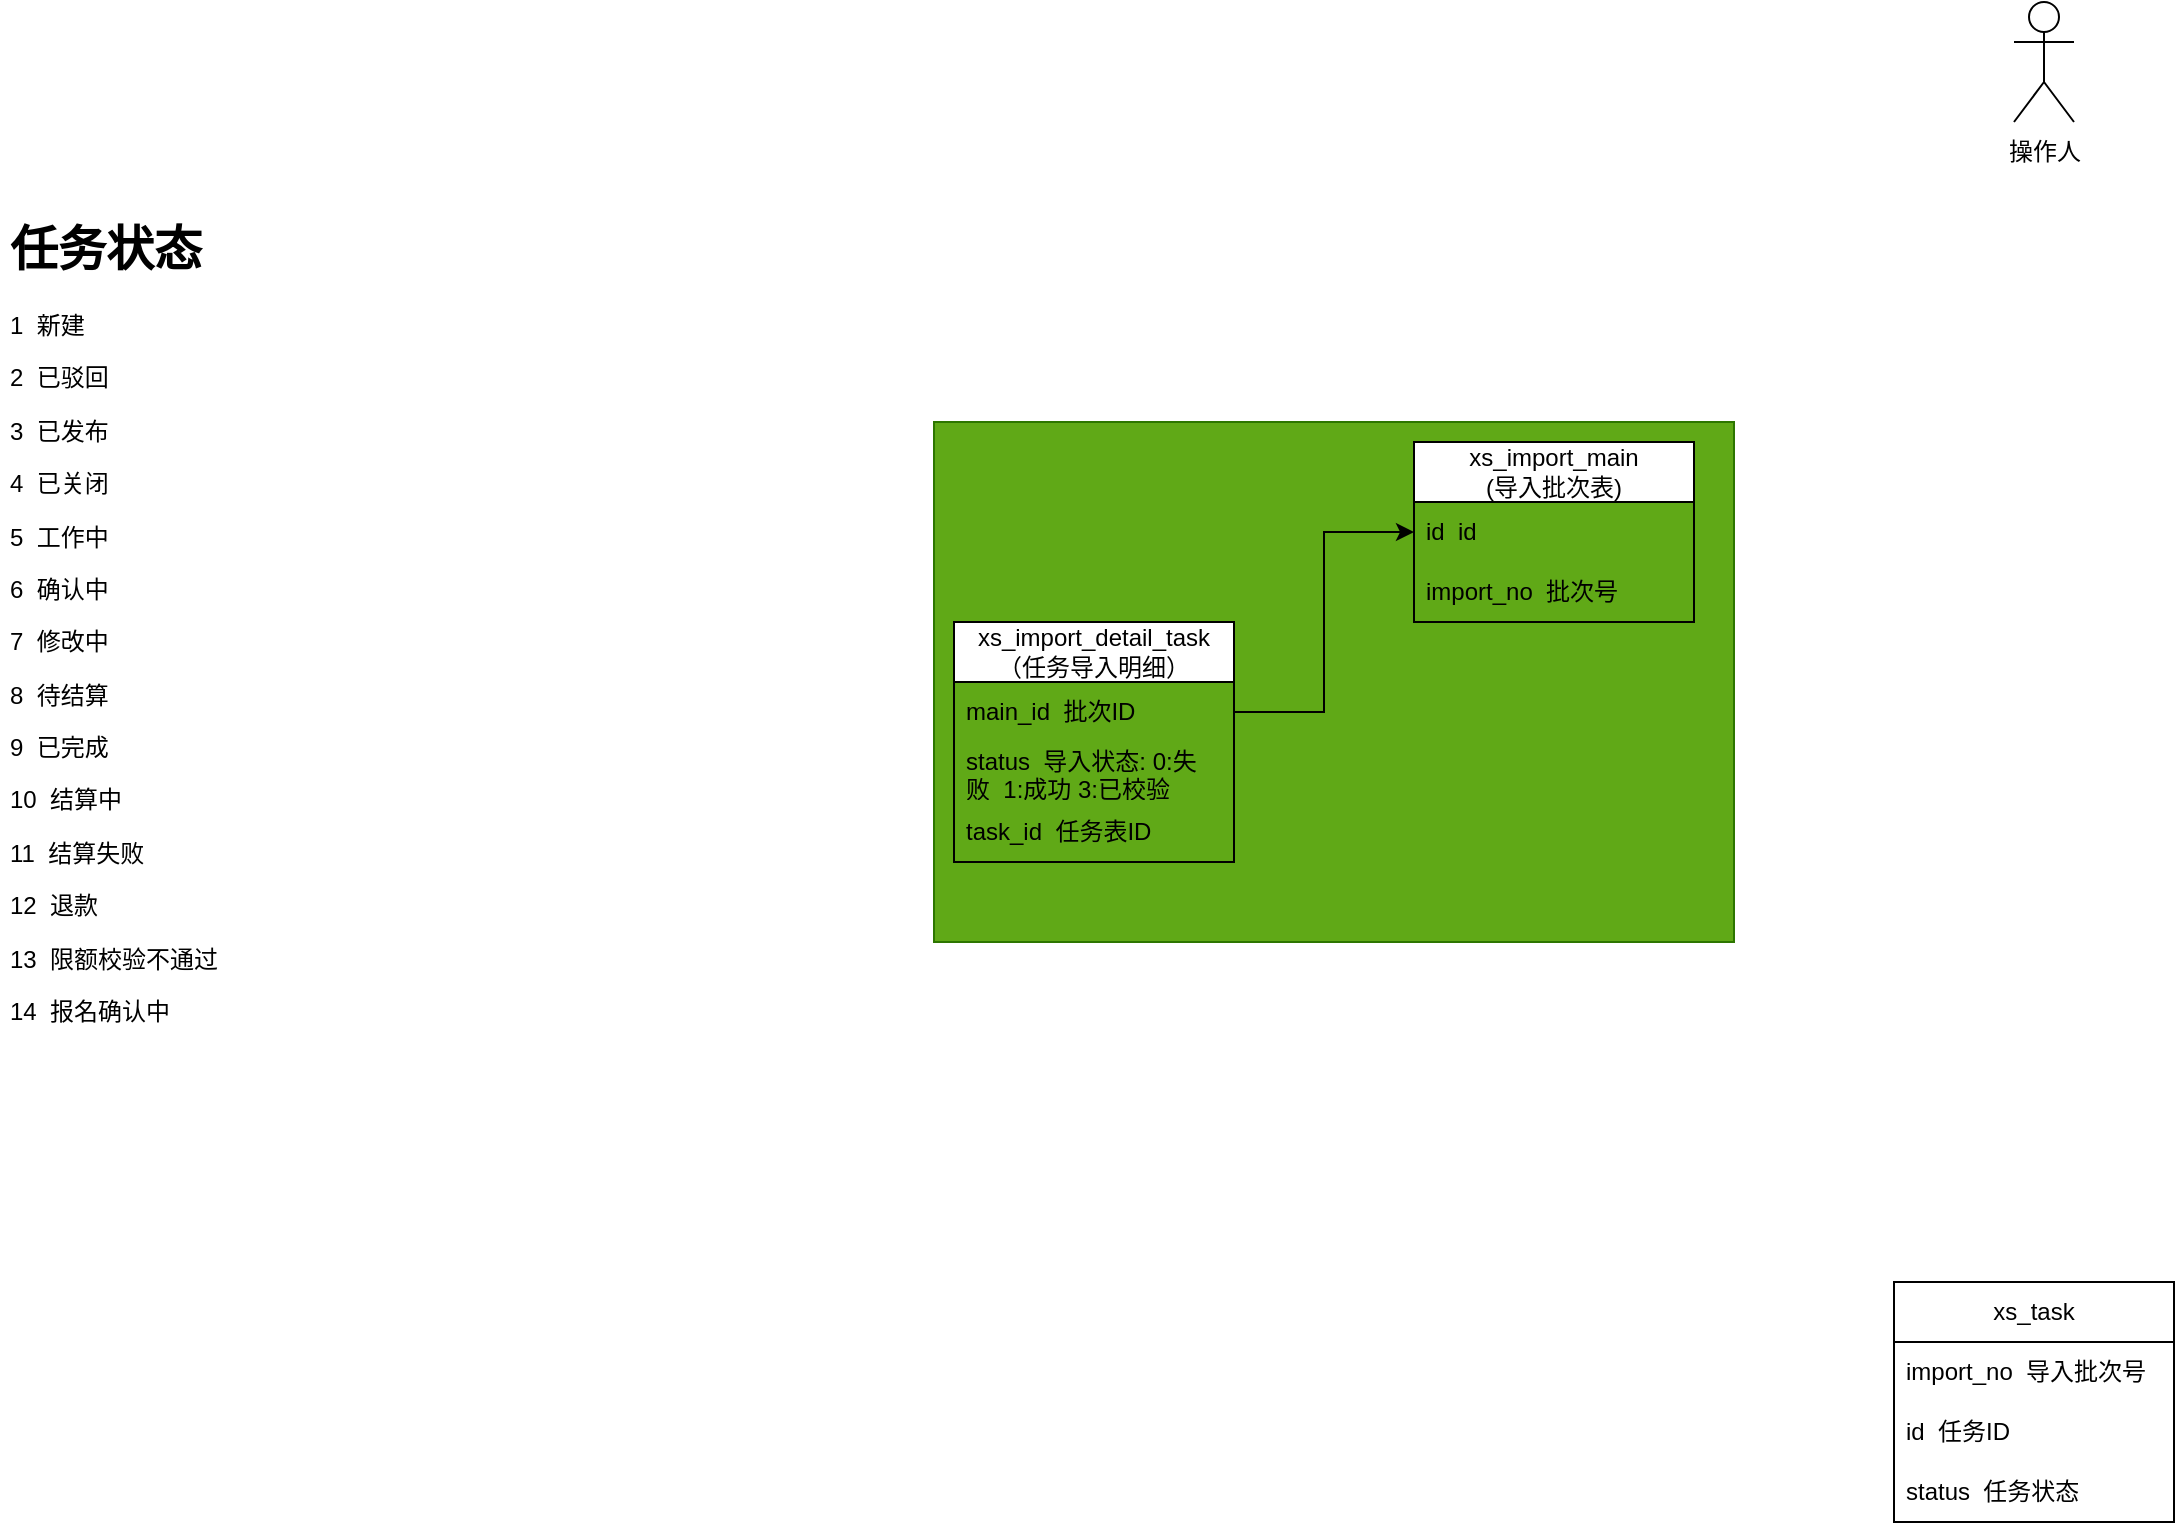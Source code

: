 <mxfile version="21.2.7" type="github">
  <diagram name="Page-1" id="L4oFwQnHnxXDa5KQEsco">
    <mxGraphModel dx="1521" dy="609" grid="1" gridSize="10" guides="1" tooltips="1" connect="1" arrows="1" fold="1" page="1" pageScale="1" pageWidth="827" pageHeight="1169" math="0" shadow="0">
      <root>
        <mxCell id="0" />
        <mxCell id="1" parent="0" />
        <mxCell id="G5U4XLj0ak2euyrZSOL5-16" value="" style="rounded=0;whiteSpace=wrap;html=1;fontFamily=Helvetica;fontSize=12;fontColor=#ffffff;fillColor=#60a917;strokeColor=#2D7600;" vertex="1" parent="1">
          <mxGeometry x="-360" y="480" width="400" height="260" as="geometry" />
        </mxCell>
        <mxCell id="QwuMo5GcAeYBLA61mWHY-2" value="" style="shape=umlActor;verticalLabelPosition=bottom;verticalAlign=top;html=1;outlineConnect=0;" parent="1" vertex="1">
          <mxGeometry x="180" y="270" width="30" height="60" as="geometry" />
        </mxCell>
        <mxCell id="QwuMo5GcAeYBLA61mWHY-5" value="操作人" style="text;html=1;align=center;verticalAlign=middle;resizable=0;points=[];autosize=1;strokeColor=none;fillColor=none;" parent="1" vertex="1">
          <mxGeometry x="165" y="330" width="60" height="30" as="geometry" />
        </mxCell>
        <mxCell id="oclAlv4NR0kIBgLVY2b7-2" value="xs_import_main&lt;br&gt;(导入批次表)" style="swimlane;fontStyle=0;childLayout=stackLayout;horizontal=1;startSize=30;horizontalStack=0;resizeParent=1;resizeParentMax=0;resizeLast=0;collapsible=1;marginBottom=0;whiteSpace=wrap;html=1;" parent="1" vertex="1">
          <mxGeometry x="-120" y="490" width="140" height="90" as="geometry" />
        </mxCell>
        <mxCell id="G5U4XLj0ak2euyrZSOL5-3" value="id&amp;nbsp; id" style="text;strokeColor=none;fillColor=none;align=left;verticalAlign=middle;spacingLeft=4;spacingRight=4;overflow=hidden;points=[[0,0.5],[1,0.5]];portConstraint=eastwest;rotatable=0;whiteSpace=wrap;html=1;" vertex="1" parent="oclAlv4NR0kIBgLVY2b7-2">
          <mxGeometry y="30" width="140" height="30" as="geometry" />
        </mxCell>
        <mxCell id="oclAlv4NR0kIBgLVY2b7-3" value="import_no&amp;nbsp;&amp;nbsp;批次号" style="text;strokeColor=none;fillColor=none;align=left;verticalAlign=middle;spacingLeft=4;spacingRight=4;overflow=hidden;points=[[0,0.5],[1,0.5]];portConstraint=eastwest;rotatable=0;whiteSpace=wrap;html=1;" parent="oclAlv4NR0kIBgLVY2b7-2" vertex="1">
          <mxGeometry y="60" width="140" height="30" as="geometry" />
        </mxCell>
        <mxCell id="oclAlv4NR0kIBgLVY2b7-6" value="xs_import_detail_task（任务导入明细）" style="swimlane;fontStyle=0;childLayout=stackLayout;horizontal=1;startSize=30;horizontalStack=0;resizeParent=1;resizeParentMax=0;resizeLast=0;collapsible=1;marginBottom=0;whiteSpace=wrap;html=1;" parent="1" vertex="1">
          <mxGeometry x="-350" y="580" width="140" height="120" as="geometry" />
        </mxCell>
        <mxCell id="G5U4XLj0ak2euyrZSOL5-5" value="main_id&amp;nbsp; 批次ID" style="text;strokeColor=none;fillColor=none;align=left;verticalAlign=middle;spacingLeft=4;spacingRight=4;overflow=hidden;points=[[0,0.5],[1,0.5]];portConstraint=eastwest;rotatable=0;whiteSpace=wrap;html=1;" vertex="1" parent="oclAlv4NR0kIBgLVY2b7-6">
          <mxGeometry y="30" width="140" height="30" as="geometry" />
        </mxCell>
        <mxCell id="G5U4XLj0ak2euyrZSOL5-7" value="status&amp;nbsp;&amp;nbsp;导入状态: 0:失败&amp;nbsp; 1:成功 3:已校验" style="text;strokeColor=none;fillColor=none;align=left;verticalAlign=middle;spacingLeft=4;spacingRight=4;overflow=hidden;points=[[0,0.5],[1,0.5]];portConstraint=eastwest;rotatable=0;whiteSpace=wrap;html=1;" vertex="1" parent="oclAlv4NR0kIBgLVY2b7-6">
          <mxGeometry y="60" width="140" height="30" as="geometry" />
        </mxCell>
        <mxCell id="oclAlv4NR0kIBgLVY2b7-7" value="task_id&amp;nbsp; 任务表ID" style="text;strokeColor=none;fillColor=none;align=left;verticalAlign=middle;spacingLeft=4;spacingRight=4;overflow=hidden;points=[[0,0.5],[1,0.5]];portConstraint=eastwest;rotatable=0;whiteSpace=wrap;html=1;" parent="oclAlv4NR0kIBgLVY2b7-6" vertex="1">
          <mxGeometry y="90" width="140" height="30" as="geometry" />
        </mxCell>
        <mxCell id="G5U4XLj0ak2euyrZSOL5-6" style="edgeStyle=orthogonalEdgeStyle;rounded=0;orthogonalLoop=1;jettySize=auto;html=1;entryX=0;entryY=0.5;entryDx=0;entryDy=0;fontFamily=Helvetica;fontSize=12;fontColor=default;" edge="1" parent="1" source="G5U4XLj0ak2euyrZSOL5-5" target="G5U4XLj0ak2euyrZSOL5-3">
          <mxGeometry relative="1" as="geometry" />
        </mxCell>
        <mxCell id="G5U4XLj0ak2euyrZSOL5-8" value="xs_task" style="swimlane;fontStyle=0;childLayout=stackLayout;horizontal=1;startSize=30;horizontalStack=0;resizeParent=1;resizeParentMax=0;resizeLast=0;collapsible=1;marginBottom=0;whiteSpace=wrap;html=1;fontFamily=Helvetica;fontSize=12;fontColor=default;fillColor=none;gradientColor=none;" vertex="1" parent="1">
          <mxGeometry x="120" y="910" width="140" height="120" as="geometry" />
        </mxCell>
        <mxCell id="G5U4XLj0ak2euyrZSOL5-9" value="import_no&amp;nbsp; 导入批次号" style="text;strokeColor=none;fillColor=none;align=left;verticalAlign=middle;spacingLeft=4;spacingRight=4;overflow=hidden;points=[[0,0.5],[1,0.5]];portConstraint=eastwest;rotatable=0;whiteSpace=wrap;html=1;fontSize=12;fontFamily=Helvetica;fontColor=default;" vertex="1" parent="G5U4XLj0ak2euyrZSOL5-8">
          <mxGeometry y="30" width="140" height="30" as="geometry" />
        </mxCell>
        <mxCell id="G5U4XLj0ak2euyrZSOL5-10" value="id&amp;nbsp; 任务ID" style="text;strokeColor=none;fillColor=none;align=left;verticalAlign=middle;spacingLeft=4;spacingRight=4;overflow=hidden;points=[[0,0.5],[1,0.5]];portConstraint=eastwest;rotatable=0;whiteSpace=wrap;html=1;fontSize=12;fontFamily=Helvetica;fontColor=default;" vertex="1" parent="G5U4XLj0ak2euyrZSOL5-8">
          <mxGeometry y="60" width="140" height="30" as="geometry" />
        </mxCell>
        <mxCell id="G5U4XLj0ak2euyrZSOL5-11" value="status&amp;nbsp; 任务状态" style="text;strokeColor=none;fillColor=none;align=left;verticalAlign=middle;spacingLeft=4;spacingRight=4;overflow=hidden;points=[[0,0.5],[1,0.5]];portConstraint=eastwest;rotatable=0;whiteSpace=wrap;html=1;fontSize=12;fontFamily=Helvetica;fontColor=default;" vertex="1" parent="G5U4XLj0ak2euyrZSOL5-8">
          <mxGeometry y="90" width="140" height="30" as="geometry" />
        </mxCell>
        <mxCell id="G5U4XLj0ak2euyrZSOL5-15" value="&lt;h1&gt;任务状态&lt;/h1&gt;&lt;p&gt;1&amp;nbsp; 新建&lt;/p&gt;&lt;p&gt;2&amp;nbsp;&amp;nbsp;已驳回&lt;/p&gt;&lt;p&gt;3&amp;nbsp;&amp;nbsp;已发布&lt;/p&gt;&lt;p&gt;4&amp;nbsp;&amp;nbsp;已关闭&lt;/p&gt;&lt;p&gt;5&amp;nbsp;&amp;nbsp;工作中&lt;/p&gt;&lt;p&gt;6&amp;nbsp;&amp;nbsp;确认中&lt;/p&gt;&lt;p&gt;7&amp;nbsp;&amp;nbsp;修改中&lt;/p&gt;&lt;p&gt;8&amp;nbsp;&amp;nbsp;待结算&lt;/p&gt;&lt;p&gt;9&amp;nbsp;&amp;nbsp;已完成&lt;/p&gt;&lt;p&gt;10&amp;nbsp; 结算中&lt;/p&gt;&lt;p&gt;11&amp;nbsp;&amp;nbsp;结算失败&lt;/p&gt;&lt;p&gt;12&amp;nbsp;&amp;nbsp;退款&lt;/p&gt;&lt;p&gt;13&amp;nbsp;&amp;nbsp;限额校验不通过&lt;/p&gt;&lt;p&gt;14&amp;nbsp;&amp;nbsp;报名确认中&lt;/p&gt;&lt;p&gt;&lt;br&gt;&lt;/p&gt;&lt;p&gt;&lt;br&gt;&lt;/p&gt;&lt;p&gt;&lt;br&gt;&lt;/p&gt;&lt;p&gt;&lt;br&gt;&lt;/p&gt;&lt;p&gt;&lt;br&gt;&lt;/p&gt;" style="text;html=1;strokeColor=none;fillColor=none;spacing=5;spacingTop=-20;whiteSpace=wrap;overflow=hidden;rounded=0;fontSize=12;fontFamily=Helvetica;fontColor=default;" vertex="1" parent="1">
          <mxGeometry x="-827" y="374" width="130" height="420" as="geometry" />
        </mxCell>
      </root>
    </mxGraphModel>
  </diagram>
</mxfile>
